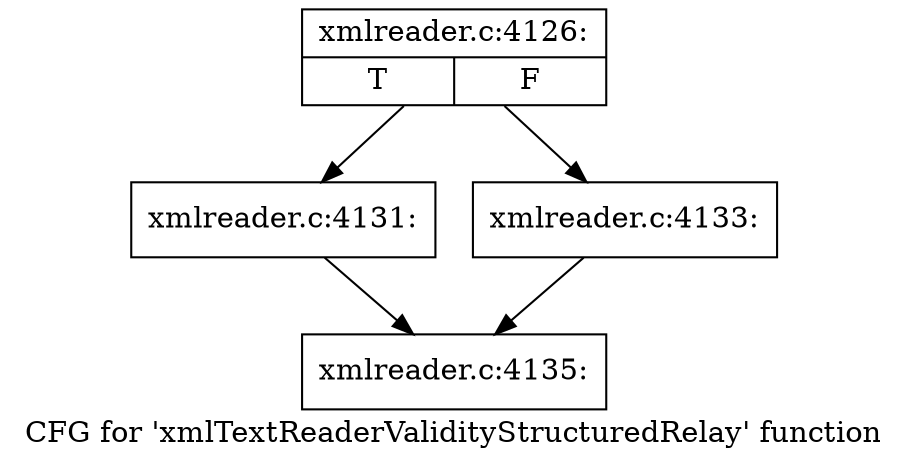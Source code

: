 digraph "CFG for 'xmlTextReaderValidityStructuredRelay' function" {
	label="CFG for 'xmlTextReaderValidityStructuredRelay' function";

	Node0x55e4494a6e40 [shape=record,label="{xmlreader.c:4126:|{<s0>T|<s1>F}}"];
	Node0x55e4494a6e40 -> Node0x55e449617d50;
	Node0x55e4494a6e40 -> Node0x55e449617df0;
	Node0x55e449617d50 [shape=record,label="{xmlreader.c:4131:}"];
	Node0x55e449617d50 -> Node0x55e449617da0;
	Node0x55e449617df0 [shape=record,label="{xmlreader.c:4133:}"];
	Node0x55e449617df0 -> Node0x55e449617da0;
	Node0x55e449617da0 [shape=record,label="{xmlreader.c:4135:}"];
}
